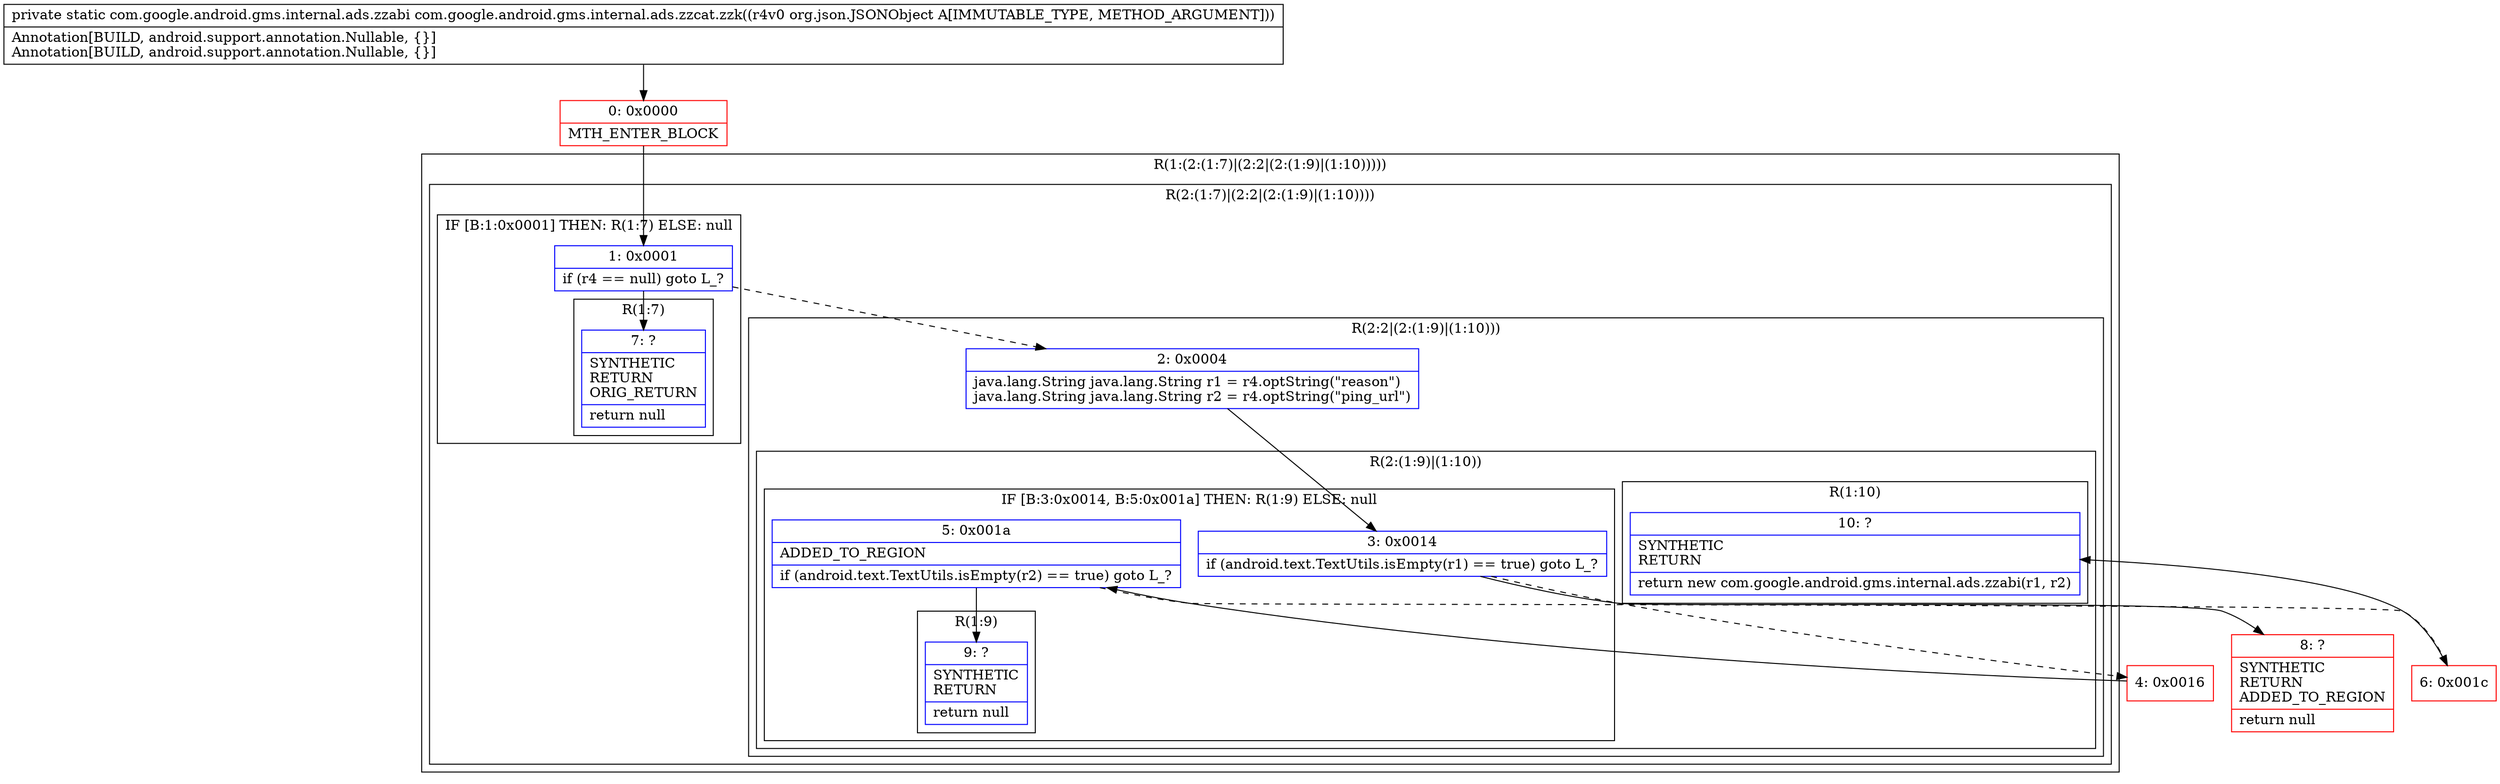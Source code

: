 digraph "CFG forcom.google.android.gms.internal.ads.zzcat.zzk(Lorg\/json\/JSONObject;)Lcom\/google\/android\/gms\/internal\/ads\/zzabi;" {
subgraph cluster_Region_258165222 {
label = "R(1:(2:(1:7)|(2:2|(2:(1:9)|(1:10)))))";
node [shape=record,color=blue];
subgraph cluster_Region_1887759257 {
label = "R(2:(1:7)|(2:2|(2:(1:9)|(1:10))))";
node [shape=record,color=blue];
subgraph cluster_IfRegion_117275111 {
label = "IF [B:1:0x0001] THEN: R(1:7) ELSE: null";
node [shape=record,color=blue];
Node_1 [shape=record,label="{1\:\ 0x0001|if (r4 == null) goto L_?\l}"];
subgraph cluster_Region_2012893202 {
label = "R(1:7)";
node [shape=record,color=blue];
Node_7 [shape=record,label="{7\:\ ?|SYNTHETIC\lRETURN\lORIG_RETURN\l|return null\l}"];
}
}
subgraph cluster_Region_375936619 {
label = "R(2:2|(2:(1:9)|(1:10)))";
node [shape=record,color=blue];
Node_2 [shape=record,label="{2\:\ 0x0004|java.lang.String java.lang.String r1 = r4.optString(\"reason\")\ljava.lang.String java.lang.String r2 = r4.optString(\"ping_url\")\l}"];
subgraph cluster_Region_1656953714 {
label = "R(2:(1:9)|(1:10))";
node [shape=record,color=blue];
subgraph cluster_IfRegion_1195444650 {
label = "IF [B:3:0x0014, B:5:0x001a] THEN: R(1:9) ELSE: null";
node [shape=record,color=blue];
Node_3 [shape=record,label="{3\:\ 0x0014|if (android.text.TextUtils.isEmpty(r1) == true) goto L_?\l}"];
Node_5 [shape=record,label="{5\:\ 0x001a|ADDED_TO_REGION\l|if (android.text.TextUtils.isEmpty(r2) == true) goto L_?\l}"];
subgraph cluster_Region_894237840 {
label = "R(1:9)";
node [shape=record,color=blue];
Node_9 [shape=record,label="{9\:\ ?|SYNTHETIC\lRETURN\l|return null\l}"];
}
}
subgraph cluster_Region_911632348 {
label = "R(1:10)";
node [shape=record,color=blue];
Node_10 [shape=record,label="{10\:\ ?|SYNTHETIC\lRETURN\l|return new com.google.android.gms.internal.ads.zzabi(r1, r2)\l}"];
}
}
}
}
}
Node_0 [shape=record,color=red,label="{0\:\ 0x0000|MTH_ENTER_BLOCK\l}"];
Node_4 [shape=record,color=red,label="{4\:\ 0x0016}"];
Node_6 [shape=record,color=red,label="{6\:\ 0x001c}"];
Node_8 [shape=record,color=red,label="{8\:\ ?|SYNTHETIC\lRETURN\lADDED_TO_REGION\l|return null\l}"];
MethodNode[shape=record,label="{private static com.google.android.gms.internal.ads.zzabi com.google.android.gms.internal.ads.zzcat.zzk((r4v0 org.json.JSONObject A[IMMUTABLE_TYPE, METHOD_ARGUMENT]))  | Annotation[BUILD, android.support.annotation.Nullable, \{\}]\lAnnotation[BUILD, android.support.annotation.Nullable, \{\}]\l}"];
MethodNode -> Node_0;
Node_1 -> Node_2[style=dashed];
Node_1 -> Node_7;
Node_2 -> Node_3;
Node_3 -> Node_4[style=dashed];
Node_3 -> Node_8;
Node_5 -> Node_6[style=dashed];
Node_5 -> Node_9;
Node_0 -> Node_1;
Node_4 -> Node_5;
Node_6 -> Node_10;
}

